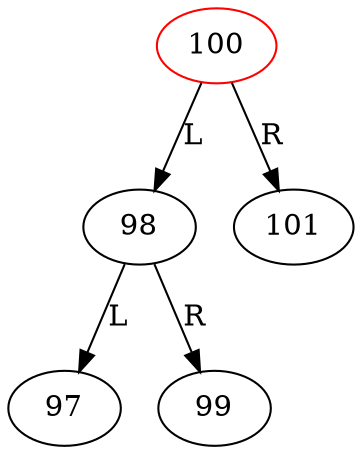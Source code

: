 digraph PreOrderTraversal2 {
"100" -> {"98"} [label="L"]
"100" -> {"101"} [label="R"]
"98" -> {"97"} [label="L"]
"98" -> {"99"} [label="R"]
"100" [color=red]
}
